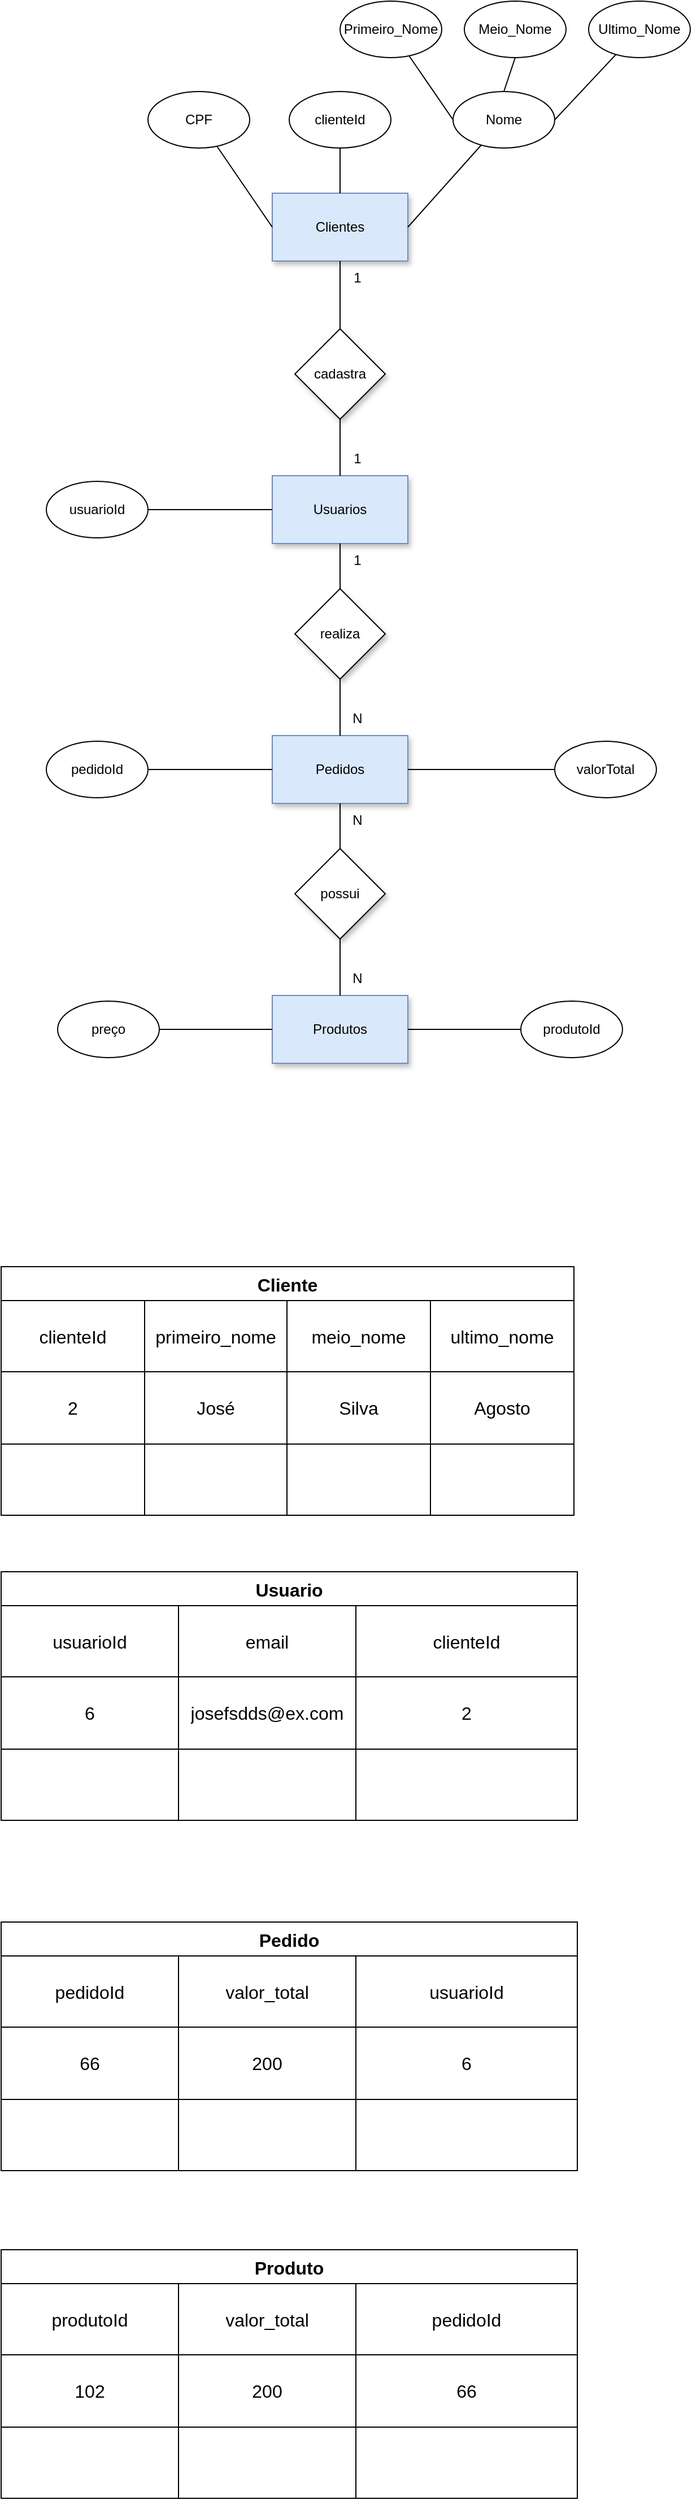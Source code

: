 <mxfile>
    <diagram id="p3aOS4U9YlUG2vmcVi55" name="Página-1">
        <mxGraphModel dx="1589" dy="906" grid="1" gridSize="10" guides="1" tooltips="1" connect="1" arrows="1" fold="1" page="0" pageScale="1" pageWidth="827" pageHeight="1169" math="0" shadow="0">
            <root>
                <mxCell id="0"/>
                <mxCell id="1" parent="0"/>
                <mxCell id="2" value="&lt;span style=&quot;color: rgb(0, 0, 0);&quot;&gt;Usuarios&lt;/span&gt;" style="rounded=0;whiteSpace=wrap;html=1;shadow=1;fillColor=#dae8fc;strokeColor=#6c8ebf;" parent="1" vertex="1">
                    <mxGeometry x="200" y="140" width="120" height="60" as="geometry"/>
                </mxCell>
                <mxCell id="3" value="Clientes" style="rounded=0;whiteSpace=wrap;html=1;shadow=1;fillColor=#dae8fc;strokeColor=#6c8ebf;" parent="1" vertex="1">
                    <mxGeometry x="200" y="-110" width="120" height="60" as="geometry"/>
                </mxCell>
                <mxCell id="4" value="Produtos" style="rounded=0;whiteSpace=wrap;html=1;shadow=1;fillColor=#dae8fc;strokeColor=#6c8ebf;" parent="1" vertex="1">
                    <mxGeometry x="200" y="600" width="120" height="60" as="geometry"/>
                </mxCell>
                <mxCell id="5" value="Pedidos" style="rounded=0;whiteSpace=wrap;html=1;shadow=1;fillColor=#dae8fc;strokeColor=#6c8ebf;" parent="1" vertex="1">
                    <mxGeometry x="200" y="370" width="120" height="60" as="geometry"/>
                </mxCell>
                <mxCell id="7" value="1" style="text;html=1;align=center;verticalAlign=middle;resizable=0;points=[];autosize=1;shadow=0;" parent="1" vertex="1">
                    <mxGeometry x="260" y="110" width="30" height="30" as="geometry"/>
                </mxCell>
                <mxCell id="14" value="1" style="text;html=1;align=center;verticalAlign=middle;resizable=0;points=[];autosize=1;shadow=0;" parent="1" vertex="1">
                    <mxGeometry x="260" y="-50" width="30" height="30" as="geometry"/>
                </mxCell>
                <mxCell id="19" value="1" style="text;html=1;align=center;verticalAlign=middle;resizable=0;points=[];autosize=1;shadow=0;" parent="1" vertex="1">
                    <mxGeometry x="260" y="200" width="30" height="30" as="geometry"/>
                </mxCell>
                <mxCell id="20" value="N" style="text;html=1;align=center;verticalAlign=middle;resizable=0;points=[];autosize=1;shadow=0;" parent="1" vertex="1">
                    <mxGeometry x="260" y="340" width="30" height="30" as="geometry"/>
                </mxCell>
                <mxCell id="22" value="N" style="text;html=1;align=center;verticalAlign=middle;resizable=0;points=[];autosize=1;shadow=0;" parent="1" vertex="1">
                    <mxGeometry x="260" y="430" width="30" height="30" as="geometry"/>
                </mxCell>
                <mxCell id="23" value="N" style="text;html=1;align=center;verticalAlign=middle;resizable=0;points=[];autosize=1;shadow=0;" parent="1" vertex="1">
                    <mxGeometry x="260" y="570" width="30" height="30" as="geometry"/>
                </mxCell>
                <mxCell id="31" style="edgeStyle=none;html=1;entryX=0.5;entryY=1;entryDx=0;entryDy=0;endArrow=none;endFill=0;" parent="1" source="24" target="3" edge="1">
                    <mxGeometry relative="1" as="geometry"/>
                </mxCell>
                <mxCell id="32" style="edgeStyle=none;html=1;entryX=0.5;entryY=0;entryDx=0;entryDy=0;endArrow=none;endFill=0;" parent="1" source="24" target="2" edge="1">
                    <mxGeometry relative="1" as="geometry"/>
                </mxCell>
                <mxCell id="24" value="cadastra" style="rhombus;whiteSpace=wrap;html=1;shadow=1;" parent="1" vertex="1">
                    <mxGeometry x="220" y="10" width="80" height="80" as="geometry"/>
                </mxCell>
                <mxCell id="29" style="edgeStyle=none;html=1;entryX=0.5;entryY=1;entryDx=0;entryDy=0;endArrow=none;endFill=0;" parent="1" source="25" target="5" edge="1">
                    <mxGeometry relative="1" as="geometry"/>
                </mxCell>
                <mxCell id="30" style="edgeStyle=none;html=1;entryX=0.5;entryY=0;entryDx=0;entryDy=0;endArrow=none;endFill=0;" parent="1" source="25" target="4" edge="1">
                    <mxGeometry relative="1" as="geometry"/>
                </mxCell>
                <mxCell id="25" value="possui" style="rhombus;whiteSpace=wrap;html=1;shadow=1;" parent="1" vertex="1">
                    <mxGeometry x="220" y="470" width="80" height="80" as="geometry"/>
                </mxCell>
                <mxCell id="27" style="edgeStyle=none;html=1;entryX=0.5;entryY=1;entryDx=0;entryDy=0;endArrow=none;endFill=0;" parent="1" source="26" target="2" edge="1">
                    <mxGeometry relative="1" as="geometry"/>
                </mxCell>
                <mxCell id="28" style="edgeStyle=none;html=1;entryX=0.5;entryY=0;entryDx=0;entryDy=0;endArrow=none;endFill=0;" parent="1" source="26" target="5" edge="1">
                    <mxGeometry relative="1" as="geometry"/>
                </mxCell>
                <mxCell id="26" value="realiza" style="rhombus;whiteSpace=wrap;html=1;shadow=1;" parent="1" vertex="1">
                    <mxGeometry x="220" y="240" width="80" height="80" as="geometry"/>
                </mxCell>
                <mxCell id="37" style="edgeStyle=none;html=1;entryX=1;entryY=0.5;entryDx=0;entryDy=0;endArrow=none;endFill=0;" parent="1" source="33" target="3" edge="1">
                    <mxGeometry relative="1" as="geometry"/>
                </mxCell>
                <mxCell id="33" value="Nome" style="ellipse;whiteSpace=wrap;html=1;" parent="1" vertex="1">
                    <mxGeometry x="360" y="-200" width="90" height="50" as="geometry"/>
                </mxCell>
                <mxCell id="38" style="edgeStyle=none;html=1;entryX=0;entryY=0.5;entryDx=0;entryDy=0;endArrow=none;endFill=0;" parent="1" source="34" target="3" edge="1">
                    <mxGeometry relative="1" as="geometry"/>
                </mxCell>
                <mxCell id="34" value="CPF" style="ellipse;whiteSpace=wrap;html=1;" parent="1" vertex="1">
                    <mxGeometry x="90" y="-200" width="90" height="50" as="geometry"/>
                </mxCell>
                <mxCell id="43" style="edgeStyle=none;html=1;exitX=0.5;exitY=1;exitDx=0;exitDy=0;entryX=0.5;entryY=0;entryDx=0;entryDy=0;endArrow=none;endFill=0;" parent="1" source="39" target="33" edge="1">
                    <mxGeometry relative="1" as="geometry"/>
                </mxCell>
                <mxCell id="39" value="Meio_Nome" style="ellipse;whiteSpace=wrap;html=1;" parent="1" vertex="1">
                    <mxGeometry x="370" y="-280" width="90" height="50" as="geometry"/>
                </mxCell>
                <mxCell id="44" style="edgeStyle=none;html=1;entryX=1;entryY=0.5;entryDx=0;entryDy=0;endArrow=none;endFill=0;" parent="1" source="40" target="33" edge="1">
                    <mxGeometry relative="1" as="geometry"/>
                </mxCell>
                <mxCell id="40" value="Ultimo_Nome" style="ellipse;whiteSpace=wrap;html=1;" parent="1" vertex="1">
                    <mxGeometry x="480" y="-280" width="90" height="50" as="geometry"/>
                </mxCell>
                <mxCell id="42" style="edgeStyle=none;html=1;entryX=0;entryY=0.5;entryDx=0;entryDy=0;endArrow=none;endFill=0;" parent="1" source="41" target="33" edge="1">
                    <mxGeometry relative="1" as="geometry"/>
                </mxCell>
                <mxCell id="41" value="Primeiro_Nome" style="ellipse;whiteSpace=wrap;html=1;" parent="1" vertex="1">
                    <mxGeometry x="260" y="-280" width="90" height="50" as="geometry"/>
                </mxCell>
                <mxCell id="46" style="edgeStyle=none;html=1;entryX=0.5;entryY=0;entryDx=0;entryDy=0;endArrow=none;endFill=0;" parent="1" source="45" target="3" edge="1">
                    <mxGeometry relative="1" as="geometry"/>
                </mxCell>
                <mxCell id="45" value="clienteId" style="ellipse;whiteSpace=wrap;html=1;" parent="1" vertex="1">
                    <mxGeometry x="215" y="-200" width="90" height="50" as="geometry"/>
                </mxCell>
                <mxCell id="51" style="edgeStyle=none;html=1;entryX=0;entryY=0.5;entryDx=0;entryDy=0;endArrow=none;endFill=0;" parent="1" source="48" target="5" edge="1">
                    <mxGeometry relative="1" as="geometry"/>
                </mxCell>
                <mxCell id="48" value="pedidoId" style="ellipse;whiteSpace=wrap;html=1;" parent="1" vertex="1">
                    <mxGeometry y="375" width="90" height="50" as="geometry"/>
                </mxCell>
                <mxCell id="50" style="edgeStyle=none;html=1;entryX=0;entryY=0.5;entryDx=0;entryDy=0;endArrow=none;endFill=0;" parent="1" source="49" target="2" edge="1">
                    <mxGeometry relative="1" as="geometry"/>
                </mxCell>
                <mxCell id="49" value="usuarioId" style="ellipse;whiteSpace=wrap;html=1;" parent="1" vertex="1">
                    <mxGeometry y="145" width="90" height="50" as="geometry"/>
                </mxCell>
                <mxCell id="53" style="edgeStyle=none;html=1;entryX=0;entryY=0.5;entryDx=0;entryDy=0;endArrow=none;endFill=0;" parent="1" source="52" target="4" edge="1">
                    <mxGeometry relative="1" as="geometry"/>
                </mxCell>
                <mxCell id="52" value="preço" style="ellipse;whiteSpace=wrap;html=1;" parent="1" vertex="1">
                    <mxGeometry x="10" y="605" width="90" height="50" as="geometry"/>
                </mxCell>
                <mxCell id="55" style="edgeStyle=none;html=1;entryX=1;entryY=0.5;entryDx=0;entryDy=0;endArrow=none;endFill=0;" parent="1" source="54" target="4" edge="1">
                    <mxGeometry relative="1" as="geometry"/>
                </mxCell>
                <mxCell id="54" value="produtoId" style="ellipse;whiteSpace=wrap;html=1;" parent="1" vertex="1">
                    <mxGeometry x="420" y="605" width="90" height="50" as="geometry"/>
                </mxCell>
                <mxCell id="57" style="edgeStyle=none;html=1;entryX=1;entryY=0.5;entryDx=0;entryDy=0;endArrow=none;endFill=0;" parent="1" source="56" target="5" edge="1">
                    <mxGeometry relative="1" as="geometry"/>
                </mxCell>
                <mxCell id="56" value="valorTotal" style="ellipse;whiteSpace=wrap;html=1;" parent="1" vertex="1">
                    <mxGeometry x="450" y="375" width="90" height="50" as="geometry"/>
                </mxCell>
                <mxCell id="132" value="Cliente" style="shape=table;startSize=30;container=1;collapsible=0;childLayout=tableLayout;strokeColor=default;fontSize=16;fontStyle=1" parent="1" vertex="1">
                    <mxGeometry x="-40" y="840" width="507" height="220" as="geometry"/>
                </mxCell>
                <mxCell id="133" value="" style="shape=tableRow;horizontal=0;startSize=0;swimlaneHead=0;swimlaneBody=0;strokeColor=inherit;top=0;left=0;bottom=0;right=0;collapsible=0;dropTarget=0;fillColor=none;points=[[0,0.5],[1,0.5]];portConstraint=eastwest;fontSize=16;" parent="132" vertex="1">
                    <mxGeometry y="30" width="507" height="63" as="geometry"/>
                </mxCell>
                <mxCell id="134" value="clienteId" style="shape=partialRectangle;html=1;whiteSpace=wrap;connectable=0;strokeColor=inherit;overflow=hidden;fillColor=none;top=0;left=0;bottom=0;right=0;pointerEvents=1;fontSize=16;" parent="133" vertex="1">
                    <mxGeometry width="127" height="63" as="geometry">
                        <mxRectangle width="127" height="63" as="alternateBounds"/>
                    </mxGeometry>
                </mxCell>
                <mxCell id="135" value="primeiro_nome" style="shape=partialRectangle;html=1;whiteSpace=wrap;connectable=0;strokeColor=inherit;overflow=hidden;fillColor=none;top=0;left=0;bottom=0;right=0;pointerEvents=1;fontSize=16;" parent="133" vertex="1">
                    <mxGeometry x="127" width="126" height="63" as="geometry">
                        <mxRectangle width="126" height="63" as="alternateBounds"/>
                    </mxGeometry>
                </mxCell>
                <mxCell id="136" value="meio_nome" style="shape=partialRectangle;html=1;whiteSpace=wrap;connectable=0;strokeColor=inherit;overflow=hidden;fillColor=none;top=0;left=0;bottom=0;right=0;pointerEvents=1;fontSize=16;" parent="133" vertex="1">
                    <mxGeometry x="253" width="127" height="63" as="geometry">
                        <mxRectangle width="127" height="63" as="alternateBounds"/>
                    </mxGeometry>
                </mxCell>
                <mxCell id="145" value="ultimo_nome" style="shape=partialRectangle;html=1;whiteSpace=wrap;connectable=0;strokeColor=inherit;overflow=hidden;fillColor=none;top=0;left=0;bottom=0;right=0;pointerEvents=1;fontSize=16;" parent="133" vertex="1">
                    <mxGeometry x="380" width="127" height="63" as="geometry">
                        <mxRectangle width="127" height="63" as="alternateBounds"/>
                    </mxGeometry>
                </mxCell>
                <mxCell id="137" value="" style="shape=tableRow;horizontal=0;startSize=0;swimlaneHead=0;swimlaneBody=0;strokeColor=inherit;top=0;left=0;bottom=0;right=0;collapsible=0;dropTarget=0;fillColor=none;points=[[0,0.5],[1,0.5]];portConstraint=eastwest;fontSize=16;" parent="132" vertex="1">
                    <mxGeometry y="93" width="507" height="64" as="geometry"/>
                </mxCell>
                <mxCell id="138" value="2" style="shape=partialRectangle;html=1;whiteSpace=wrap;connectable=0;strokeColor=inherit;overflow=hidden;fillColor=none;top=0;left=0;bottom=0;right=0;pointerEvents=1;fontSize=16;" parent="137" vertex="1">
                    <mxGeometry width="127" height="64" as="geometry">
                        <mxRectangle width="127" height="64" as="alternateBounds"/>
                    </mxGeometry>
                </mxCell>
                <mxCell id="139" value="José" style="shape=partialRectangle;html=1;whiteSpace=wrap;connectable=0;strokeColor=inherit;overflow=hidden;fillColor=none;top=0;left=0;bottom=0;right=0;pointerEvents=1;fontSize=16;" parent="137" vertex="1">
                    <mxGeometry x="127" width="126" height="64" as="geometry">
                        <mxRectangle width="126" height="64" as="alternateBounds"/>
                    </mxGeometry>
                </mxCell>
                <mxCell id="140" value="Silva" style="shape=partialRectangle;html=1;whiteSpace=wrap;connectable=0;strokeColor=inherit;overflow=hidden;fillColor=none;top=0;left=0;bottom=0;right=0;pointerEvents=1;fontSize=16;" parent="137" vertex="1">
                    <mxGeometry x="253" width="127" height="64" as="geometry">
                        <mxRectangle width="127" height="64" as="alternateBounds"/>
                    </mxGeometry>
                </mxCell>
                <mxCell id="146" value="Agosto" style="shape=partialRectangle;html=1;whiteSpace=wrap;connectable=0;strokeColor=inherit;overflow=hidden;fillColor=none;top=0;left=0;bottom=0;right=0;pointerEvents=1;fontSize=16;" parent="137" vertex="1">
                    <mxGeometry x="380" width="127" height="64" as="geometry">
                        <mxRectangle width="127" height="64" as="alternateBounds"/>
                    </mxGeometry>
                </mxCell>
                <mxCell id="141" value="" style="shape=tableRow;horizontal=0;startSize=0;swimlaneHead=0;swimlaneBody=0;strokeColor=inherit;top=0;left=0;bottom=0;right=0;collapsible=0;dropTarget=0;fillColor=none;points=[[0,0.5],[1,0.5]];portConstraint=eastwest;fontSize=16;" parent="132" vertex="1">
                    <mxGeometry y="157" width="507" height="63" as="geometry"/>
                </mxCell>
                <mxCell id="142" value="" style="shape=partialRectangle;html=1;whiteSpace=wrap;connectable=0;strokeColor=inherit;overflow=hidden;fillColor=none;top=0;left=0;bottom=0;right=0;pointerEvents=1;fontSize=16;" parent="141" vertex="1">
                    <mxGeometry width="127" height="63" as="geometry">
                        <mxRectangle width="127" height="63" as="alternateBounds"/>
                    </mxGeometry>
                </mxCell>
                <mxCell id="143" value="" style="shape=partialRectangle;html=1;whiteSpace=wrap;connectable=0;strokeColor=inherit;overflow=hidden;fillColor=none;top=0;left=0;bottom=0;right=0;pointerEvents=1;fontSize=16;" parent="141" vertex="1">
                    <mxGeometry x="127" width="126" height="63" as="geometry">
                        <mxRectangle width="126" height="63" as="alternateBounds"/>
                    </mxGeometry>
                </mxCell>
                <mxCell id="144" value="" style="shape=partialRectangle;html=1;whiteSpace=wrap;connectable=0;strokeColor=inherit;overflow=hidden;fillColor=none;top=0;left=0;bottom=0;right=0;pointerEvents=1;fontSize=16;" parent="141" vertex="1">
                    <mxGeometry x="253" width="127" height="63" as="geometry">
                        <mxRectangle width="127" height="63" as="alternateBounds"/>
                    </mxGeometry>
                </mxCell>
                <mxCell id="147" style="shape=partialRectangle;html=1;whiteSpace=wrap;connectable=0;strokeColor=inherit;overflow=hidden;fillColor=none;top=0;left=0;bottom=0;right=0;pointerEvents=1;fontSize=16;" parent="141" vertex="1">
                    <mxGeometry x="380" width="127" height="63" as="geometry">
                        <mxRectangle width="127" height="63" as="alternateBounds"/>
                    </mxGeometry>
                </mxCell>
                <mxCell id="151" value="Usuario" style="shape=table;startSize=30;container=1;collapsible=0;childLayout=tableLayout;strokeColor=default;fontSize=16;fontStyle=1" parent="1" vertex="1">
                    <mxGeometry x="-40" y="1110" width="510" height="220" as="geometry"/>
                </mxCell>
                <mxCell id="152" value="" style="shape=tableRow;horizontal=0;startSize=0;swimlaneHead=0;swimlaneBody=0;strokeColor=inherit;top=0;left=0;bottom=0;right=0;collapsible=0;dropTarget=0;fillColor=none;points=[[0,0.5],[1,0.5]];portConstraint=eastwest;fontSize=16;" parent="151" vertex="1">
                    <mxGeometry y="30" width="510" height="63" as="geometry"/>
                </mxCell>
                <mxCell id="153" value="usuarioId" style="shape=partialRectangle;html=1;whiteSpace=wrap;connectable=0;strokeColor=inherit;overflow=hidden;fillColor=none;top=0;left=0;bottom=0;right=0;pointerEvents=1;fontSize=16;" parent="152" vertex="1">
                    <mxGeometry width="157" height="63" as="geometry">
                        <mxRectangle width="157" height="63" as="alternateBounds"/>
                    </mxGeometry>
                </mxCell>
                <mxCell id="156" value="email" style="shape=partialRectangle;html=1;whiteSpace=wrap;connectable=0;strokeColor=inherit;overflow=hidden;fillColor=none;top=0;left=0;bottom=0;right=0;pointerEvents=1;fontSize=16;" parent="152" vertex="1">
                    <mxGeometry x="157" width="157" height="63" as="geometry">
                        <mxRectangle width="157" height="63" as="alternateBounds"/>
                    </mxGeometry>
                </mxCell>
                <mxCell id="157" value="clienteId" style="shape=partialRectangle;html=1;whiteSpace=wrap;connectable=0;strokeColor=inherit;overflow=hidden;fillColor=none;top=0;left=0;bottom=0;right=0;pointerEvents=1;fontSize=16;" parent="152" vertex="1">
                    <mxGeometry x="314" width="196" height="63" as="geometry">
                        <mxRectangle width="196" height="63" as="alternateBounds"/>
                    </mxGeometry>
                </mxCell>
                <mxCell id="158" value="" style="shape=tableRow;horizontal=0;startSize=0;swimlaneHead=0;swimlaneBody=0;strokeColor=inherit;top=0;left=0;bottom=0;right=0;collapsible=0;dropTarget=0;fillColor=none;points=[[0,0.5],[1,0.5]];portConstraint=eastwest;fontSize=16;" parent="151" vertex="1">
                    <mxGeometry y="93" width="510" height="64" as="geometry"/>
                </mxCell>
                <mxCell id="159" value="6" style="shape=partialRectangle;html=1;whiteSpace=wrap;connectable=0;strokeColor=inherit;overflow=hidden;fillColor=none;top=0;left=0;bottom=0;right=0;pointerEvents=1;fontSize=16;" parent="158" vertex="1">
                    <mxGeometry width="157" height="64" as="geometry">
                        <mxRectangle width="157" height="64" as="alternateBounds"/>
                    </mxGeometry>
                </mxCell>
                <mxCell id="162" value="josefsdds@ex.com" style="shape=partialRectangle;html=1;whiteSpace=wrap;connectable=0;strokeColor=inherit;overflow=hidden;fillColor=none;top=0;left=0;bottom=0;right=0;pointerEvents=1;fontSize=16;" parent="158" vertex="1">
                    <mxGeometry x="157" width="157" height="64" as="geometry">
                        <mxRectangle width="157" height="64" as="alternateBounds"/>
                    </mxGeometry>
                </mxCell>
                <mxCell id="163" value="2" style="shape=partialRectangle;html=1;whiteSpace=wrap;connectable=0;strokeColor=inherit;overflow=hidden;fillColor=none;top=0;left=0;bottom=0;right=0;pointerEvents=1;fontSize=16;" parent="158" vertex="1">
                    <mxGeometry x="314" width="196" height="64" as="geometry">
                        <mxRectangle width="196" height="64" as="alternateBounds"/>
                    </mxGeometry>
                </mxCell>
                <mxCell id="164" value="" style="shape=tableRow;horizontal=0;startSize=0;swimlaneHead=0;swimlaneBody=0;strokeColor=inherit;top=0;left=0;bottom=0;right=0;collapsible=0;dropTarget=0;fillColor=none;points=[[0,0.5],[1,0.5]];portConstraint=eastwest;fontSize=16;" parent="151" vertex="1">
                    <mxGeometry y="157" width="510" height="63" as="geometry"/>
                </mxCell>
                <mxCell id="165" value="" style="shape=partialRectangle;html=1;whiteSpace=wrap;connectable=0;strokeColor=inherit;overflow=hidden;fillColor=none;top=0;left=0;bottom=0;right=0;pointerEvents=1;fontSize=16;" parent="164" vertex="1">
                    <mxGeometry width="157" height="63" as="geometry">
                        <mxRectangle width="157" height="63" as="alternateBounds"/>
                    </mxGeometry>
                </mxCell>
                <mxCell id="168" style="shape=partialRectangle;html=1;whiteSpace=wrap;connectable=0;strokeColor=inherit;overflow=hidden;fillColor=none;top=0;left=0;bottom=0;right=0;pointerEvents=1;fontSize=16;" parent="164" vertex="1">
                    <mxGeometry x="157" width="157" height="63" as="geometry">
                        <mxRectangle width="157" height="63" as="alternateBounds"/>
                    </mxGeometry>
                </mxCell>
                <mxCell id="169" style="shape=partialRectangle;html=1;whiteSpace=wrap;connectable=0;strokeColor=inherit;overflow=hidden;fillColor=none;top=0;left=0;bottom=0;right=0;pointerEvents=1;fontSize=16;" parent="164" vertex="1">
                    <mxGeometry x="314" width="196" height="63" as="geometry">
                        <mxRectangle width="196" height="63" as="alternateBounds"/>
                    </mxGeometry>
                </mxCell>
                <mxCell id="184" value="Pedido" style="shape=table;startSize=30;container=1;collapsible=0;childLayout=tableLayout;strokeColor=default;fontSize=16;fontStyle=1" vertex="1" parent="1">
                    <mxGeometry x="-40" y="1420" width="510" height="220" as="geometry"/>
                </mxCell>
                <mxCell id="185" value="" style="shape=tableRow;horizontal=0;startSize=0;swimlaneHead=0;swimlaneBody=0;strokeColor=inherit;top=0;left=0;bottom=0;right=0;collapsible=0;dropTarget=0;fillColor=none;points=[[0,0.5],[1,0.5]];portConstraint=eastwest;fontSize=16;" vertex="1" parent="184">
                    <mxGeometry y="30" width="510" height="63" as="geometry"/>
                </mxCell>
                <mxCell id="186" value="pedidoId" style="shape=partialRectangle;html=1;whiteSpace=wrap;connectable=0;strokeColor=inherit;overflow=hidden;fillColor=none;top=0;left=0;bottom=0;right=0;pointerEvents=1;fontSize=16;" vertex="1" parent="185">
                    <mxGeometry width="157" height="63" as="geometry">
                        <mxRectangle width="157" height="63" as="alternateBounds"/>
                    </mxGeometry>
                </mxCell>
                <mxCell id="187" value="valor_total" style="shape=partialRectangle;html=1;whiteSpace=wrap;connectable=0;strokeColor=inherit;overflow=hidden;fillColor=none;top=0;left=0;bottom=0;right=0;pointerEvents=1;fontSize=16;" vertex="1" parent="185">
                    <mxGeometry x="157" width="157" height="63" as="geometry">
                        <mxRectangle width="157" height="63" as="alternateBounds"/>
                    </mxGeometry>
                </mxCell>
                <mxCell id="188" value="&lt;span style=&quot;color: rgb(0, 0, 0);&quot;&gt;usuarioId&lt;/span&gt;" style="shape=partialRectangle;html=1;whiteSpace=wrap;connectable=0;strokeColor=inherit;overflow=hidden;fillColor=none;top=0;left=0;bottom=0;right=0;pointerEvents=1;fontSize=16;" vertex="1" parent="185">
                    <mxGeometry x="314" width="196" height="63" as="geometry">
                        <mxRectangle width="196" height="63" as="alternateBounds"/>
                    </mxGeometry>
                </mxCell>
                <mxCell id="189" value="" style="shape=tableRow;horizontal=0;startSize=0;swimlaneHead=0;swimlaneBody=0;strokeColor=inherit;top=0;left=0;bottom=0;right=0;collapsible=0;dropTarget=0;fillColor=none;points=[[0,0.5],[1,0.5]];portConstraint=eastwest;fontSize=16;" vertex="1" parent="184">
                    <mxGeometry y="93" width="510" height="64" as="geometry"/>
                </mxCell>
                <mxCell id="190" value="66" style="shape=partialRectangle;html=1;whiteSpace=wrap;connectable=0;strokeColor=inherit;overflow=hidden;fillColor=none;top=0;left=0;bottom=0;right=0;pointerEvents=1;fontSize=16;" vertex="1" parent="189">
                    <mxGeometry width="157" height="64" as="geometry">
                        <mxRectangle width="157" height="64" as="alternateBounds"/>
                    </mxGeometry>
                </mxCell>
                <mxCell id="191" value="200" style="shape=partialRectangle;html=1;whiteSpace=wrap;connectable=0;strokeColor=inherit;overflow=hidden;fillColor=none;top=0;left=0;bottom=0;right=0;pointerEvents=1;fontSize=16;" vertex="1" parent="189">
                    <mxGeometry x="157" width="157" height="64" as="geometry">
                        <mxRectangle width="157" height="64" as="alternateBounds"/>
                    </mxGeometry>
                </mxCell>
                <mxCell id="192" value="6" style="shape=partialRectangle;html=1;whiteSpace=wrap;connectable=0;strokeColor=inherit;overflow=hidden;fillColor=none;top=0;left=0;bottom=0;right=0;pointerEvents=1;fontSize=16;" vertex="1" parent="189">
                    <mxGeometry x="314" width="196" height="64" as="geometry">
                        <mxRectangle width="196" height="64" as="alternateBounds"/>
                    </mxGeometry>
                </mxCell>
                <mxCell id="193" value="" style="shape=tableRow;horizontal=0;startSize=0;swimlaneHead=0;swimlaneBody=0;strokeColor=inherit;top=0;left=0;bottom=0;right=0;collapsible=0;dropTarget=0;fillColor=none;points=[[0,0.5],[1,0.5]];portConstraint=eastwest;fontSize=16;" vertex="1" parent="184">
                    <mxGeometry y="157" width="510" height="63" as="geometry"/>
                </mxCell>
                <mxCell id="194" value="" style="shape=partialRectangle;html=1;whiteSpace=wrap;connectable=0;strokeColor=inherit;overflow=hidden;fillColor=none;top=0;left=0;bottom=0;right=0;pointerEvents=1;fontSize=16;" vertex="1" parent="193">
                    <mxGeometry width="157" height="63" as="geometry">
                        <mxRectangle width="157" height="63" as="alternateBounds"/>
                    </mxGeometry>
                </mxCell>
                <mxCell id="195" style="shape=partialRectangle;html=1;whiteSpace=wrap;connectable=0;strokeColor=inherit;overflow=hidden;fillColor=none;top=0;left=0;bottom=0;right=0;pointerEvents=1;fontSize=16;" vertex="1" parent="193">
                    <mxGeometry x="157" width="157" height="63" as="geometry">
                        <mxRectangle width="157" height="63" as="alternateBounds"/>
                    </mxGeometry>
                </mxCell>
                <mxCell id="196" style="shape=partialRectangle;html=1;whiteSpace=wrap;connectable=0;strokeColor=inherit;overflow=hidden;fillColor=none;top=0;left=0;bottom=0;right=0;pointerEvents=1;fontSize=16;" vertex="1" parent="193">
                    <mxGeometry x="314" width="196" height="63" as="geometry">
                        <mxRectangle width="196" height="63" as="alternateBounds"/>
                    </mxGeometry>
                </mxCell>
                <mxCell id="197" value="Produto" style="shape=table;startSize=30;container=1;collapsible=0;childLayout=tableLayout;strokeColor=default;fontSize=16;fontStyle=1" vertex="1" parent="1">
                    <mxGeometry x="-40" y="1710" width="510" height="220" as="geometry"/>
                </mxCell>
                <mxCell id="198" value="" style="shape=tableRow;horizontal=0;startSize=0;swimlaneHead=0;swimlaneBody=0;strokeColor=inherit;top=0;left=0;bottom=0;right=0;collapsible=0;dropTarget=0;fillColor=none;points=[[0,0.5],[1,0.5]];portConstraint=eastwest;fontSize=16;" vertex="1" parent="197">
                    <mxGeometry y="30" width="510" height="63" as="geometry"/>
                </mxCell>
                <mxCell id="199" value="produtoId" style="shape=partialRectangle;html=1;whiteSpace=wrap;connectable=0;strokeColor=inherit;overflow=hidden;fillColor=none;top=0;left=0;bottom=0;right=0;pointerEvents=1;fontSize=16;" vertex="1" parent="198">
                    <mxGeometry width="157" height="63" as="geometry">
                        <mxRectangle width="157" height="63" as="alternateBounds"/>
                    </mxGeometry>
                </mxCell>
                <mxCell id="200" value="valor_total" style="shape=partialRectangle;html=1;whiteSpace=wrap;connectable=0;strokeColor=inherit;overflow=hidden;fillColor=none;top=0;left=0;bottom=0;right=0;pointerEvents=1;fontSize=16;" vertex="1" parent="198">
                    <mxGeometry x="157" width="157" height="63" as="geometry">
                        <mxRectangle width="157" height="63" as="alternateBounds"/>
                    </mxGeometry>
                </mxCell>
                <mxCell id="201" value="&lt;span style=&quot;color: rgb(0, 0, 0);&quot;&gt;pedidoId&lt;/span&gt;" style="shape=partialRectangle;html=1;whiteSpace=wrap;connectable=0;strokeColor=inherit;overflow=hidden;fillColor=none;top=0;left=0;bottom=0;right=0;pointerEvents=1;fontSize=16;" vertex="1" parent="198">
                    <mxGeometry x="314" width="196" height="63" as="geometry">
                        <mxRectangle width="196" height="63" as="alternateBounds"/>
                    </mxGeometry>
                </mxCell>
                <mxCell id="202" value="" style="shape=tableRow;horizontal=0;startSize=0;swimlaneHead=0;swimlaneBody=0;strokeColor=inherit;top=0;left=0;bottom=0;right=0;collapsible=0;dropTarget=0;fillColor=none;points=[[0,0.5],[1,0.5]];portConstraint=eastwest;fontSize=16;" vertex="1" parent="197">
                    <mxGeometry y="93" width="510" height="64" as="geometry"/>
                </mxCell>
                <mxCell id="203" value="102" style="shape=partialRectangle;html=1;whiteSpace=wrap;connectable=0;strokeColor=inherit;overflow=hidden;fillColor=none;top=0;left=0;bottom=0;right=0;pointerEvents=1;fontSize=16;" vertex="1" parent="202">
                    <mxGeometry width="157" height="64" as="geometry">
                        <mxRectangle width="157" height="64" as="alternateBounds"/>
                    </mxGeometry>
                </mxCell>
                <mxCell id="204" value="200" style="shape=partialRectangle;html=1;whiteSpace=wrap;connectable=0;strokeColor=inherit;overflow=hidden;fillColor=none;top=0;left=0;bottom=0;right=0;pointerEvents=1;fontSize=16;" vertex="1" parent="202">
                    <mxGeometry x="157" width="157" height="64" as="geometry">
                        <mxRectangle width="157" height="64" as="alternateBounds"/>
                    </mxGeometry>
                </mxCell>
                <mxCell id="205" value="66" style="shape=partialRectangle;html=1;whiteSpace=wrap;connectable=0;strokeColor=inherit;overflow=hidden;fillColor=none;top=0;left=0;bottom=0;right=0;pointerEvents=1;fontSize=16;" vertex="1" parent="202">
                    <mxGeometry x="314" width="196" height="64" as="geometry">
                        <mxRectangle width="196" height="64" as="alternateBounds"/>
                    </mxGeometry>
                </mxCell>
                <mxCell id="206" value="" style="shape=tableRow;horizontal=0;startSize=0;swimlaneHead=0;swimlaneBody=0;strokeColor=inherit;top=0;left=0;bottom=0;right=0;collapsible=0;dropTarget=0;fillColor=none;points=[[0,0.5],[1,0.5]];portConstraint=eastwest;fontSize=16;" vertex="1" parent="197">
                    <mxGeometry y="157" width="510" height="63" as="geometry"/>
                </mxCell>
                <mxCell id="207" value="" style="shape=partialRectangle;html=1;whiteSpace=wrap;connectable=0;strokeColor=inherit;overflow=hidden;fillColor=none;top=0;left=0;bottom=0;right=0;pointerEvents=1;fontSize=16;" vertex="1" parent="206">
                    <mxGeometry width="157" height="63" as="geometry">
                        <mxRectangle width="157" height="63" as="alternateBounds"/>
                    </mxGeometry>
                </mxCell>
                <mxCell id="208" style="shape=partialRectangle;html=1;whiteSpace=wrap;connectable=0;strokeColor=inherit;overflow=hidden;fillColor=none;top=0;left=0;bottom=0;right=0;pointerEvents=1;fontSize=16;" vertex="1" parent="206">
                    <mxGeometry x="157" width="157" height="63" as="geometry">
                        <mxRectangle width="157" height="63" as="alternateBounds"/>
                    </mxGeometry>
                </mxCell>
                <mxCell id="209" style="shape=partialRectangle;html=1;whiteSpace=wrap;connectable=0;strokeColor=inherit;overflow=hidden;fillColor=none;top=0;left=0;bottom=0;right=0;pointerEvents=1;fontSize=16;" vertex="1" parent="206">
                    <mxGeometry x="314" width="196" height="63" as="geometry">
                        <mxRectangle width="196" height="63" as="alternateBounds"/>
                    </mxGeometry>
                </mxCell>
            </root>
        </mxGraphModel>
    </diagram>
</mxfile>